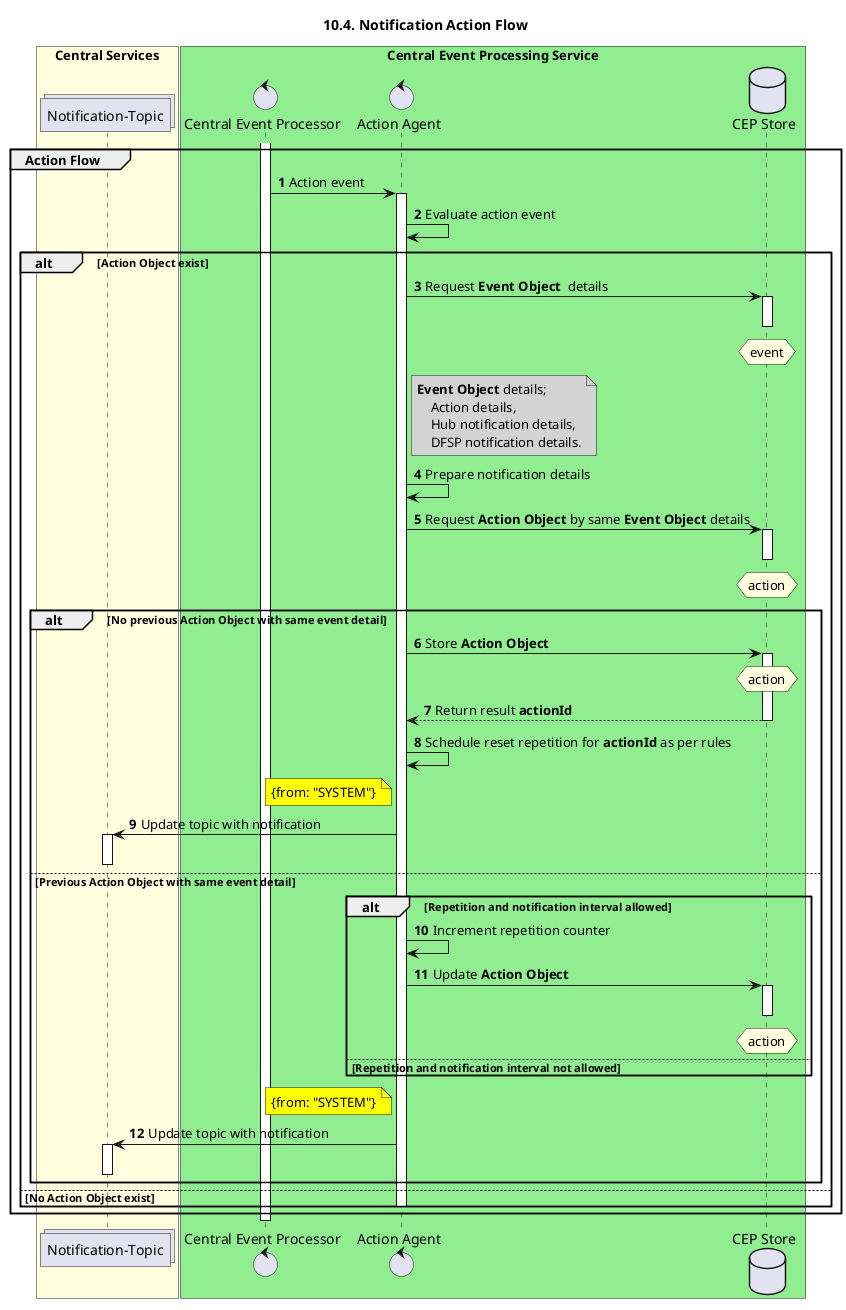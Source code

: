 @startuml
' declate title
title 10.4. Notification Action Flow
autonumber

' declare actors
collections "Notification-Topic" as topicNotify
control "Central Event Processor" as CEP
control "Action Agent" as AA
database "CEP Store" as DB

box "Central Services" #LightYellow
participant topicNotify
end box
box "Central Event Processing Service" #LightGreen
participant CEP
participant AA
participant DB
end box

' start flow
Group Action Flow
    activate CEP
    CEP -> AA: Action event
    activate AA
    AA -> AA: Evaluate action event

    alt **Action Object** exist
        AA -> DB: Request **Event Object**  details
        activate DB
        deactivate DB
        hnote over DB #LightYellow
            event
        end hnote
        note right of AA #LightGrey
            **Event Object** details;
                Action details,
                Hub notification details,
                DFSP notification details.
        end note
        AA -> AA: Prepare notification details
        AA -> DB: Request **Action Object** by same **Event Object** details
        activate DB
        deactivate DB
        hnote over DB #LightYellow
            action
        end hnote

        alt No previous **Action Object** with same event detail
            AA -> DB: Store **Action Object**
            activate DB
            hnote over DB #LightYellow
                action
            end hnote
            AA <-- DB: Return result **actionId**
            deactivate DB
            AA -> AA: Schedule reset repetition for **actionId** as per rules
            note left of AA #yellow
                {from: "SYSTEM"}
            end note
            topicNotify <- AA: Update topic with notification
            activate topicNotify
            deactivate topicNotify
        else Previous **Action Object** with same event detail

            alt Repetition and notification interval allowed
                AA -> AA: Increment repetition counter
                AA -> DB: Update **Action Object**
                activate DB
                hnote over DB #LightYellow
                    action
                end hnote
                deactivate DB
            else Repetition and notification interval not allowed
            end
            note left of AA #yellow
                {from: "SYSTEM"}
            end note
            topicNotify <- AA: Update topic with notification
            activate topicNotify
            deactivate topicNotify
        end
    else No **Action Object** exist
    deactivate AA
    end
end
    deactivate CEP
@enduml
